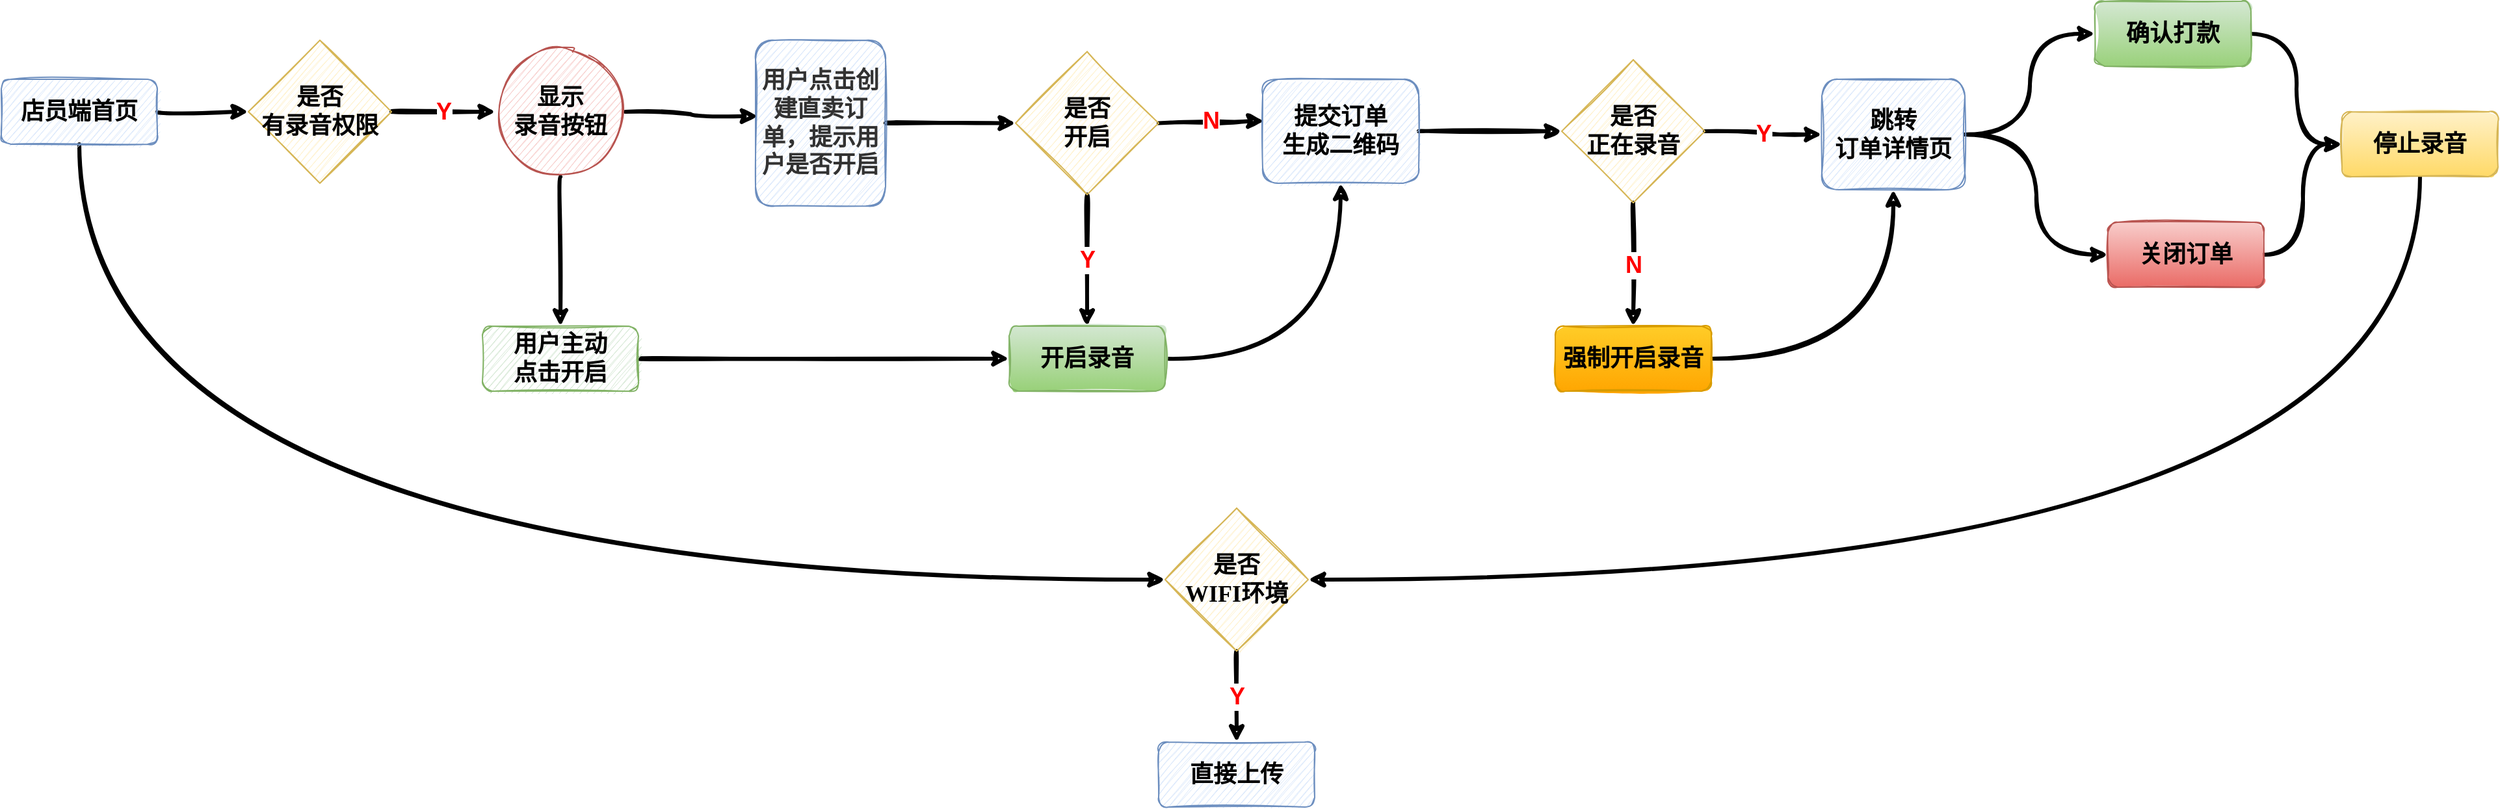 <mxfile version="13.8.2" type="github"><diagram id="UH1uuHs-mJeakphvPfWq" name="第 1 页"><mxGraphModel dx="2076" dy="1096" grid="1" gridSize="10" guides="1" tooltips="1" connect="1" arrows="1" fold="1" page="1" pageScale="1" pageWidth="827" pageHeight="1169" math="0" shadow="0"><root><mxCell id="0"/><mxCell id="1" parent="0"/><mxCell id="DWCKQVOaTdhSVBImP891-37" style="edgeStyle=orthogonalEdgeStyle;curved=1;rounded=0;sketch=1;orthogonalLoop=1;jettySize=auto;html=1;exitX=1;exitY=0.5;exitDx=0;exitDy=0;entryX=0;entryY=0.5;entryDx=0;entryDy=0;strokeWidth=3;" edge="1" parent="1" source="DWCKQVOaTdhSVBImP891-14" target="DWCKQVOaTdhSVBImP891-17"><mxGeometry relative="1" as="geometry"/></mxCell><mxCell id="DWCKQVOaTdhSVBImP891-58" style="edgeStyle=orthogonalEdgeStyle;curved=1;rounded=0;sketch=1;orthogonalLoop=1;jettySize=auto;html=1;exitX=0.5;exitY=1;exitDx=0;exitDy=0;entryX=0;entryY=0.5;entryDx=0;entryDy=0;strokeWidth=3;" edge="1" parent="1" source="DWCKQVOaTdhSVBImP891-14" target="DWCKQVOaTdhSVBImP891-35"><mxGeometry relative="1" as="geometry"/></mxCell><mxCell id="DWCKQVOaTdhSVBImP891-14" value="&lt;b&gt;&lt;font face=&quot;Comic Sans MS&quot; style=&quot;font-size: 18px&quot;&gt;店员端首页&lt;/font&gt;&lt;/b&gt;" style="rounded=1;whiteSpace=wrap;html=1;sketch=1;fillColor=#dae8fc;strokeColor=#6c8ebf;" vertex="1" parent="1"><mxGeometry x="20" y="170" width="120" height="50" as="geometry"/></mxCell><mxCell id="DWCKQVOaTdhSVBImP891-39" value="&lt;font style=&quot;font-size: 18px&quot; color=&quot;#ff0000&quot;&gt;&lt;b&gt;Y&lt;/b&gt;&lt;/font&gt;" style="edgeStyle=orthogonalEdgeStyle;curved=1;rounded=0;sketch=1;orthogonalLoop=1;jettySize=auto;html=1;exitX=1;exitY=0.5;exitDx=0;exitDy=0;entryX=0;entryY=0.5;entryDx=0;entryDy=0;strokeWidth=3;" edge="1" parent="1" source="DWCKQVOaTdhSVBImP891-17" target="DWCKQVOaTdhSVBImP891-28"><mxGeometry relative="1" as="geometry"/></mxCell><mxCell id="DWCKQVOaTdhSVBImP891-17" value="&lt;font style=&quot;font-size: 18px&quot; face=&quot;Comic Sans MS&quot;&gt;&lt;b&gt;是否&lt;br&gt;有录音权限&lt;/b&gt;&lt;/font&gt;" style="rhombus;whiteSpace=wrap;html=1;sketch=1;fillColor=#fff2cc;strokeColor=#d6b656;" vertex="1" parent="1"><mxGeometry x="210" y="140" width="110" height="110" as="geometry"/></mxCell><mxCell id="DWCKQVOaTdhSVBImP891-49" style="edgeStyle=orthogonalEdgeStyle;curved=1;rounded=0;sketch=1;orthogonalLoop=1;jettySize=auto;html=1;exitX=1;exitY=0.5;exitDx=0;exitDy=0;entryX=0;entryY=0.5;entryDx=0;entryDy=0;strokeWidth=3;" edge="1" parent="1" source="DWCKQVOaTdhSVBImP891-18" target="DWCKQVOaTdhSVBImP891-31"><mxGeometry relative="1" as="geometry"/></mxCell><mxCell id="DWCKQVOaTdhSVBImP891-18" value="&lt;b&gt;&lt;font face=&quot;Comic Sans MS&quot; style=&quot;font-size: 18px&quot;&gt;确认打款&lt;/font&gt;&lt;/b&gt;&lt;span style=&quot;color: rgba(0 , 0 , 0 , 0) ; font-family: monospace ; font-size: 0px&quot;&gt;%3CmxGraphModel%3E%3Croot%3E%3CmxCell%20id%3D%220%22%2F%3E%3CmxCell%20id%3D%221%22%20parent%3D%220%22%2F%3E%3CmxCell%20id%3D%222%22%20value%3D%22%26lt%3Bfont%20style%3D%26quot%3Bfont-size%3A%2018px%26quot%3B%20face%3D%26quot%3BComic%20Sans%20MS%26quot%3B%26gt%3B%26lt%3Bb%26gt%3B%E6%98%AF%E5%90%A6%26lt%3Bbr%26gt%3B%E6%9C%89%E5%BD%95%E9%9F%B3%E6%9D%83%E9%99%90%26lt%3B%2Fb%26gt%3B%26lt%3B%2Ffont%26gt%3B%22%20style%3D%22rhombus%3BwhiteSpace%3Dwrap%3Bhtml%3D1%3Bsketch%3D1%3BfillColor%3D%23d5e8d4%3BstrokeColor%3D%2382b366%3B%22%20vertex%3D%221%22%20parent%3D%221%22%3E%3CmxGeometry%20x%3D%22210%22%20y%3D%22140%22%20width%3D%22110%22%20height%3D%22110%22%20as%3D%22geometry%22%2F%3E%3C%2FmxCell%3E%3C%2Froot%3E%3C%2FmxGraphModel%3E&lt;/span&gt;" style="rounded=1;whiteSpace=wrap;html=1;sketch=1;fillColor=#d5e8d4;strokeColor=#82b366;gradientColor=#97d077;" vertex="1" parent="1"><mxGeometry x="1630" y="110" width="120" height="50" as="geometry"/></mxCell><mxCell id="DWCKQVOaTdhSVBImP891-42" style="edgeStyle=orthogonalEdgeStyle;curved=1;rounded=0;sketch=1;orthogonalLoop=1;jettySize=auto;html=1;exitX=1;exitY=0.5;exitDx=0;exitDy=0;entryX=0;entryY=0.5;entryDx=0;entryDy=0;strokeWidth=3;" edge="1" parent="1" source="DWCKQVOaTdhSVBImP891-20" target="DWCKQVOaTdhSVBImP891-29"><mxGeometry relative="1" as="geometry"/></mxCell><mxCell id="DWCKQVOaTdhSVBImP891-20" value="&lt;span style=&quot;color: rgb(50 , 50 , 50) ; background-color: rgba(255 , 255 , 255 , 0.01)&quot;&gt;&lt;b&gt;&lt;font face=&quot;Comic Sans MS&quot; style=&quot;font-size: 18px&quot;&gt;用户点击创建直卖订单，提示用户是否开启&lt;/font&gt;&lt;/b&gt;&lt;/span&gt;" style="rounded=1;whiteSpace=wrap;html=1;sketch=1;fillColor=#dae8fc;strokeColor=#6c8ebf;" vertex="1" parent="1"><mxGeometry x="600" y="140" width="100" height="127.5" as="geometry"/></mxCell><mxCell id="DWCKQVOaTdhSVBImP891-44" style="edgeStyle=orthogonalEdgeStyle;curved=1;rounded=0;sketch=1;orthogonalLoop=1;jettySize=auto;html=1;exitX=1;exitY=0.5;exitDx=0;exitDy=0;entryX=0;entryY=0.5;entryDx=0;entryDy=0;strokeWidth=3;" edge="1" parent="1" source="DWCKQVOaTdhSVBImP891-24" target="DWCKQVOaTdhSVBImP891-25"><mxGeometry relative="1" as="geometry"/></mxCell><mxCell id="DWCKQVOaTdhSVBImP891-24" value="&lt;b&gt;&lt;font face=&quot;Comic Sans MS&quot; style=&quot;font-size: 18px&quot;&gt;提交订单&lt;br&gt;生成二维码&lt;br&gt;&lt;/font&gt;&lt;/b&gt;" style="rounded=1;whiteSpace=wrap;html=1;sketch=1;fillColor=#dae8fc;strokeColor=#6c8ebf;" vertex="1" parent="1"><mxGeometry x="990" y="170" width="120" height="80" as="geometry"/></mxCell><mxCell id="DWCKQVOaTdhSVBImP891-46" value="&lt;b&gt;&lt;font style=&quot;font-size: 18px&quot; color=&quot;#ff0000&quot;&gt;Y&lt;/font&gt;&lt;/b&gt;" style="edgeStyle=orthogonalEdgeStyle;curved=1;rounded=0;sketch=1;orthogonalLoop=1;jettySize=auto;html=1;exitX=1;exitY=0.5;exitDx=0;exitDy=0;entryX=0;entryY=0.5;entryDx=0;entryDy=0;strokeWidth=3;" edge="1" parent="1" source="DWCKQVOaTdhSVBImP891-25" target="DWCKQVOaTdhSVBImP891-26"><mxGeometry relative="1" as="geometry"/></mxCell><mxCell id="DWCKQVOaTdhSVBImP891-56" value="&lt;b&gt;&lt;font style=&quot;font-size: 18px&quot; color=&quot;#ff0000&quot;&gt;N&lt;/font&gt;&lt;/b&gt;" style="edgeStyle=orthogonalEdgeStyle;curved=1;rounded=0;sketch=1;orthogonalLoop=1;jettySize=auto;html=1;exitX=0.5;exitY=1;exitDx=0;exitDy=0;entryX=0.5;entryY=0;entryDx=0;entryDy=0;strokeWidth=3;" edge="1" parent="1" source="DWCKQVOaTdhSVBImP891-25" target="DWCKQVOaTdhSVBImP891-34"><mxGeometry relative="1" as="geometry"/></mxCell><mxCell id="DWCKQVOaTdhSVBImP891-25" value="&lt;font style=&quot;font-size: 18px&quot; face=&quot;Comic Sans MS&quot;&gt;&lt;b&gt;是否&lt;br&gt;正在录音&lt;/b&gt;&lt;/font&gt;" style="rhombus;whiteSpace=wrap;html=1;sketch=1;fillColor=#fff2cc;strokeColor=#d6b656;" vertex="1" parent="1"><mxGeometry x="1220" y="155" width="110" height="110" as="geometry"/></mxCell><mxCell id="DWCKQVOaTdhSVBImP891-47" style="edgeStyle=orthogonalEdgeStyle;curved=1;rounded=0;sketch=1;orthogonalLoop=1;jettySize=auto;html=1;exitX=1;exitY=0.5;exitDx=0;exitDy=0;entryX=0;entryY=0.5;entryDx=0;entryDy=0;strokeWidth=3;" edge="1" parent="1" source="DWCKQVOaTdhSVBImP891-26" target="DWCKQVOaTdhSVBImP891-18"><mxGeometry relative="1" as="geometry"/></mxCell><mxCell id="DWCKQVOaTdhSVBImP891-48" style="edgeStyle=orthogonalEdgeStyle;curved=1;rounded=0;sketch=1;orthogonalLoop=1;jettySize=auto;html=1;exitX=1;exitY=0.5;exitDx=0;exitDy=0;entryX=0;entryY=0.5;entryDx=0;entryDy=0;strokeWidth=3;" edge="1" parent="1" source="DWCKQVOaTdhSVBImP891-26" target="DWCKQVOaTdhSVBImP891-30"><mxGeometry relative="1" as="geometry"/></mxCell><mxCell id="DWCKQVOaTdhSVBImP891-26" value="&lt;b&gt;&lt;font face=&quot;Comic Sans MS&quot; style=&quot;font-size: 18px&quot;&gt;跳转&lt;br&gt;订单详情页&lt;/font&gt;&lt;/b&gt;" style="rounded=1;whiteSpace=wrap;html=1;sketch=1;fillColor=#dae8fc;strokeColor=#6c8ebf;" vertex="1" parent="1"><mxGeometry x="1420" y="170" width="110" height="85" as="geometry"/></mxCell><mxCell id="DWCKQVOaTdhSVBImP891-40" style="edgeStyle=orthogonalEdgeStyle;curved=1;rounded=0;sketch=1;orthogonalLoop=1;jettySize=auto;html=1;exitX=0.5;exitY=1;exitDx=0;exitDy=0;strokeWidth=3;" edge="1" parent="1" source="DWCKQVOaTdhSVBImP891-28" target="DWCKQVOaTdhSVBImP891-32"><mxGeometry relative="1" as="geometry"/></mxCell><mxCell id="DWCKQVOaTdhSVBImP891-41" style="edgeStyle=orthogonalEdgeStyle;curved=1;rounded=0;sketch=1;orthogonalLoop=1;jettySize=auto;html=1;exitX=1;exitY=0.5;exitDx=0;exitDy=0;entryX=0.017;entryY=0.458;entryDx=0;entryDy=0;entryPerimeter=0;strokeWidth=3;" edge="1" parent="1" source="DWCKQVOaTdhSVBImP891-28" target="DWCKQVOaTdhSVBImP891-20"><mxGeometry relative="1" as="geometry"/></mxCell><mxCell id="DWCKQVOaTdhSVBImP891-28" value="&lt;font face=&quot;Comic Sans MS&quot; size=&quot;1&quot;&gt;&lt;b style=&quot;font-size: 18px&quot;&gt;显示&lt;br&gt;录音按钮&lt;/b&gt;&lt;/font&gt;" style="ellipse;whiteSpace=wrap;html=1;aspect=fixed;sketch=1;fillColor=#f8cecc;strokeColor=#b85450;" vertex="1" parent="1"><mxGeometry x="400" y="145" width="100" height="100" as="geometry"/></mxCell><mxCell id="DWCKQVOaTdhSVBImP891-43" value="&lt;b&gt;&lt;font style=&quot;font-size: 18px&quot; color=&quot;#ff0000&quot;&gt;N&lt;/font&gt;&lt;/b&gt;" style="edgeStyle=orthogonalEdgeStyle;curved=1;rounded=0;sketch=1;orthogonalLoop=1;jettySize=auto;html=1;exitX=1;exitY=0.5;exitDx=0;exitDy=0;entryX=0.008;entryY=0.402;entryDx=0;entryDy=0;entryPerimeter=0;strokeWidth=3;" edge="1" parent="1" source="DWCKQVOaTdhSVBImP891-29" target="DWCKQVOaTdhSVBImP891-24"><mxGeometry relative="1" as="geometry"/></mxCell><mxCell id="DWCKQVOaTdhSVBImP891-54" value="&lt;b&gt;&lt;font style=&quot;font-size: 18px&quot; color=&quot;#ff0000&quot;&gt;Y&lt;/font&gt;&lt;/b&gt;" style="edgeStyle=orthogonalEdgeStyle;curved=1;rounded=0;sketch=1;orthogonalLoop=1;jettySize=auto;html=1;exitX=0.5;exitY=1;exitDx=0;exitDy=0;entryX=0.5;entryY=0;entryDx=0;entryDy=0;strokeWidth=3;" edge="1" parent="1" source="DWCKQVOaTdhSVBImP891-29" target="DWCKQVOaTdhSVBImP891-33"><mxGeometry relative="1" as="geometry"/></mxCell><mxCell id="DWCKQVOaTdhSVBImP891-29" value="&lt;font style=&quot;font-size: 18px&quot; face=&quot;Comic Sans MS&quot;&gt;&lt;b&gt;是否&lt;br&gt;开启&lt;br&gt;&lt;/b&gt;&lt;/font&gt;" style="rhombus;whiteSpace=wrap;html=1;sketch=1;fillColor=#fff2cc;strokeColor=#d6b656;" vertex="1" parent="1"><mxGeometry x="800" y="148.75" width="110" height="110" as="geometry"/></mxCell><mxCell id="DWCKQVOaTdhSVBImP891-51" style="edgeStyle=orthogonalEdgeStyle;curved=1;rounded=0;sketch=1;orthogonalLoop=1;jettySize=auto;html=1;exitX=1;exitY=0.5;exitDx=0;exitDy=0;entryX=0;entryY=0.5;entryDx=0;entryDy=0;strokeWidth=3;" edge="1" parent="1" source="DWCKQVOaTdhSVBImP891-30" target="DWCKQVOaTdhSVBImP891-31"><mxGeometry relative="1" as="geometry"/></mxCell><mxCell id="DWCKQVOaTdhSVBImP891-30" value="&lt;font face=&quot;Comic Sans MS&quot;&gt;&lt;span style=&quot;font-size: 18px&quot;&gt;&lt;b&gt;关闭订单&lt;/b&gt;&lt;/span&gt;&lt;/font&gt;" style="rounded=1;whiteSpace=wrap;html=1;sketch=1;fillColor=#f8cecc;strokeColor=#b85450;gradientColor=#ea6b66;" vertex="1" parent="1"><mxGeometry x="1640" y="280" width="120" height="50" as="geometry"/></mxCell><mxCell id="DWCKQVOaTdhSVBImP891-52" style="edgeStyle=orthogonalEdgeStyle;curved=1;rounded=0;sketch=1;orthogonalLoop=1;jettySize=auto;html=1;exitX=0.5;exitY=1;exitDx=0;exitDy=0;entryX=1;entryY=0.5;entryDx=0;entryDy=0;strokeWidth=3;" edge="1" parent="1" source="DWCKQVOaTdhSVBImP891-31" target="DWCKQVOaTdhSVBImP891-35"><mxGeometry relative="1" as="geometry"/></mxCell><mxCell id="DWCKQVOaTdhSVBImP891-31" value="&lt;font face=&quot;Comic Sans MS&quot;&gt;&lt;span style=&quot;font-size: 18px&quot;&gt;&lt;b&gt;停止录音&lt;/b&gt;&lt;/span&gt;&lt;/font&gt;" style="rounded=1;whiteSpace=wrap;html=1;sketch=1;fillColor=#fff2cc;strokeColor=#d6b656;gradientColor=#ffd966;" vertex="1" parent="1"><mxGeometry x="1820" y="195" width="120" height="50" as="geometry"/></mxCell><mxCell id="DWCKQVOaTdhSVBImP891-53" style="edgeStyle=orthogonalEdgeStyle;curved=1;rounded=0;sketch=1;orthogonalLoop=1;jettySize=auto;html=1;exitX=1;exitY=0.5;exitDx=0;exitDy=0;entryX=0;entryY=0.5;entryDx=0;entryDy=0;strokeWidth=3;" edge="1" parent="1" source="DWCKQVOaTdhSVBImP891-32" target="DWCKQVOaTdhSVBImP891-33"><mxGeometry relative="1" as="geometry"/></mxCell><mxCell id="DWCKQVOaTdhSVBImP891-32" value="&lt;b&gt;&lt;font face=&quot;Comic Sans MS&quot; style=&quot;font-size: 18px&quot;&gt;用户主动&lt;br&gt;点击开启&lt;br&gt;&lt;/font&gt;&lt;/b&gt;" style="rounded=1;whiteSpace=wrap;html=1;sketch=1;fillColor=#d5e8d4;strokeColor=#82b366;" vertex="1" parent="1"><mxGeometry x="390" y="360" width="120" height="50" as="geometry"/></mxCell><mxCell id="DWCKQVOaTdhSVBImP891-55" style="edgeStyle=orthogonalEdgeStyle;curved=1;rounded=0;sketch=1;orthogonalLoop=1;jettySize=auto;html=1;exitX=1;exitY=0.5;exitDx=0;exitDy=0;entryX=0.5;entryY=1;entryDx=0;entryDy=0;strokeWidth=3;" edge="1" parent="1" source="DWCKQVOaTdhSVBImP891-33" target="DWCKQVOaTdhSVBImP891-24"><mxGeometry relative="1" as="geometry"/></mxCell><mxCell id="DWCKQVOaTdhSVBImP891-33" value="&lt;b&gt;&lt;font face=&quot;Comic Sans MS&quot; style=&quot;font-size: 18px&quot;&gt;开启录音&lt;br&gt;&lt;/font&gt;&lt;/b&gt;" style="rounded=1;whiteSpace=wrap;html=1;sketch=1;fillColor=#d5e8d4;strokeColor=#82b366;gradientColor=#97d077;" vertex="1" parent="1"><mxGeometry x="795" y="360" width="120" height="50" as="geometry"/></mxCell><mxCell id="DWCKQVOaTdhSVBImP891-57" style="edgeStyle=orthogonalEdgeStyle;curved=1;rounded=0;sketch=1;orthogonalLoop=1;jettySize=auto;html=1;exitX=1;exitY=0.5;exitDx=0;exitDy=0;entryX=0.5;entryY=1;entryDx=0;entryDy=0;strokeWidth=3;" edge="1" parent="1" source="DWCKQVOaTdhSVBImP891-34" target="DWCKQVOaTdhSVBImP891-26"><mxGeometry relative="1" as="geometry"/></mxCell><mxCell id="DWCKQVOaTdhSVBImP891-34" value="&lt;b&gt;&lt;font face=&quot;Comic Sans MS&quot; style=&quot;font-size: 18px&quot;&gt;强制开启录音&lt;br&gt;&lt;/font&gt;&lt;/b&gt;" style="rounded=1;whiteSpace=wrap;html=1;sketch=1;fillColor=#ffcd28;strokeColor=#d79b00;gradientColor=#ffa500;" vertex="1" parent="1"><mxGeometry x="1215" y="360" width="120" height="50" as="geometry"/></mxCell><mxCell id="DWCKQVOaTdhSVBImP891-59" value="&lt;b&gt;&lt;font style=&quot;font-size: 18px&quot; color=&quot;#ff0000&quot;&gt;Y&lt;/font&gt;&lt;/b&gt;" style="edgeStyle=orthogonalEdgeStyle;curved=1;rounded=0;sketch=1;orthogonalLoop=1;jettySize=auto;html=1;exitX=0.5;exitY=1;exitDx=0;exitDy=0;entryX=0.5;entryY=0;entryDx=0;entryDy=0;strokeWidth=3;" edge="1" parent="1" source="DWCKQVOaTdhSVBImP891-35" target="DWCKQVOaTdhSVBImP891-36"><mxGeometry relative="1" as="geometry"/></mxCell><mxCell id="DWCKQVOaTdhSVBImP891-35" value="&lt;font style=&quot;font-size: 18px&quot; face=&quot;Comic Sans MS&quot;&gt;&lt;b&gt;是否&lt;br&gt;WIFI环境&lt;br&gt;&lt;/b&gt;&lt;/font&gt;" style="rhombus;whiteSpace=wrap;html=1;sketch=1;fillColor=#fff2cc;strokeColor=#d6b656;" vertex="1" parent="1"><mxGeometry x="915" y="500" width="110" height="110" as="geometry"/></mxCell><mxCell id="DWCKQVOaTdhSVBImP891-36" value="&lt;b&gt;&lt;font face=&quot;Comic Sans MS&quot; style=&quot;font-size: 18px&quot;&gt;直接上传&lt;br&gt;&lt;/font&gt;&lt;/b&gt;" style="rounded=1;whiteSpace=wrap;html=1;sketch=1;fillColor=#dae8fc;strokeColor=#6c8ebf;" vertex="1" parent="1"><mxGeometry x="910" y="680" width="120" height="50" as="geometry"/></mxCell></root></mxGraphModel></diagram></mxfile>
